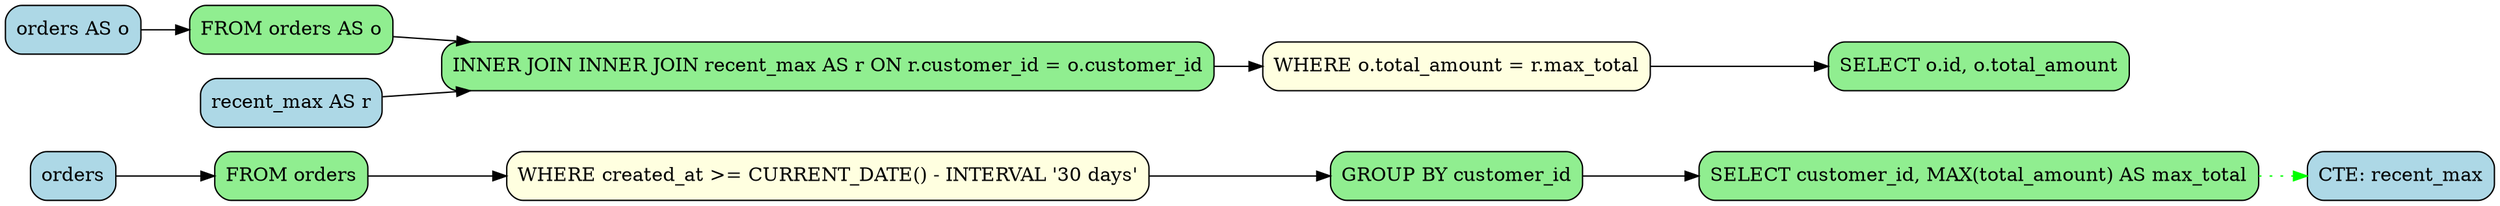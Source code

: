 digraph sqloflow {
  rankdir=LR;
  node [shape=box, style=rounded];

  // Node definitions
  node_0 [label="orders", fillcolor=lightblue, style="filled,rounded"];
  node_5 [label="CTE: recent_max", fillcolor=lightblue, style="filled,rounded"];
  node_6 [label="orders AS o", fillcolor=lightblue, style="filled,rounded"];
  node_8 [label="recent_max AS r", fillcolor=lightblue, style="filled,rounded"];
  node_1 [label="FROM orders", fillcolor=lightgreen, style="filled,rounded"];
  node_3 [label="GROUP BY customer_id", fillcolor=lightgreen, style="filled,rounded"];
  node_4 [label="SELECT customer_id, MAX(total_amount) AS max_total", fillcolor=lightgreen, style="filled,rounded"];
  node_7 [label="FROM orders AS o", fillcolor=lightgreen, style="filled,rounded"];
  node_9 [label="INNER JOIN INNER JOIN recent_max AS r ON r.customer_id = o.customer_id", fillcolor=lightgreen, style="filled,rounded"];
  node_11 [label="SELECT o.id, o.total_amount", fillcolor=lightgreen, style="filled,rounded"];
  node_2 [label="WHERE created_at >= CURRENT_DATE() - INTERVAL '30 days'", fillcolor=lightyellow, style="filled,rounded"];
  node_10 [label="WHERE o.total_amount = r.max_total", fillcolor=lightyellow, style="filled,rounded"];

  // Edges
  node_0 -> node_1 [color=black];
  node_1 -> node_2 [color=black];
  node_2 -> node_3 [color=black];
  node_3 -> node_4 [color=black];
  node_4 -> node_5 [color=green, style=dotted];
  node_6 -> node_7 [color=black];
  node_7 -> node_9 [color=black];
  node_8 -> node_9 [color=black];
  node_9 -> node_10 [color=black];
  node_10 -> node_11 [color=black];
}